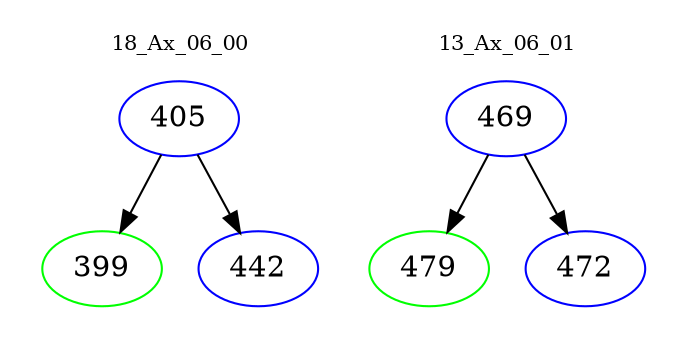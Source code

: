 digraph{
subgraph cluster_0 {
color = white
label = "18_Ax_06_00";
fontsize=10;
T0_405 [label="405", color="blue"]
T0_405 -> T0_399 [color="black"]
T0_399 [label="399", color="green"]
T0_405 -> T0_442 [color="black"]
T0_442 [label="442", color="blue"]
}
subgraph cluster_1 {
color = white
label = "13_Ax_06_01";
fontsize=10;
T1_469 [label="469", color="blue"]
T1_469 -> T1_479 [color="black"]
T1_479 [label="479", color="green"]
T1_469 -> T1_472 [color="black"]
T1_472 [label="472", color="blue"]
}
}
